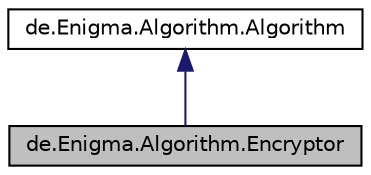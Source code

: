 digraph "de.Enigma.Algorithm.Encryptor"
{
  edge [fontname="Helvetica",fontsize="10",labelfontname="Helvetica",labelfontsize="10"];
  node [fontname="Helvetica",fontsize="10",shape=record];
  Node2 [label="de.Enigma.Algorithm.Encryptor",height=0.2,width=0.4,color="black", fillcolor="grey75", style="filled", fontcolor="black"];
  Node3 -> Node2 [dir="back",color="midnightblue",fontsize="10",style="solid",fontname="Helvetica"];
  Node3 [label="de.Enigma.Algorithm.Algorithm",height=0.2,width=0.4,color="black", fillcolor="white", style="filled",URL="$classde_1_1_enigma_1_1_algorithm_1_1_algorithm.html",tooltip="Die Klasse Algorithm enthält die Ver/Entschlüsselungs Methode für Encrytor und Decryptor, sowie eine checkKey Methode. "];
}

